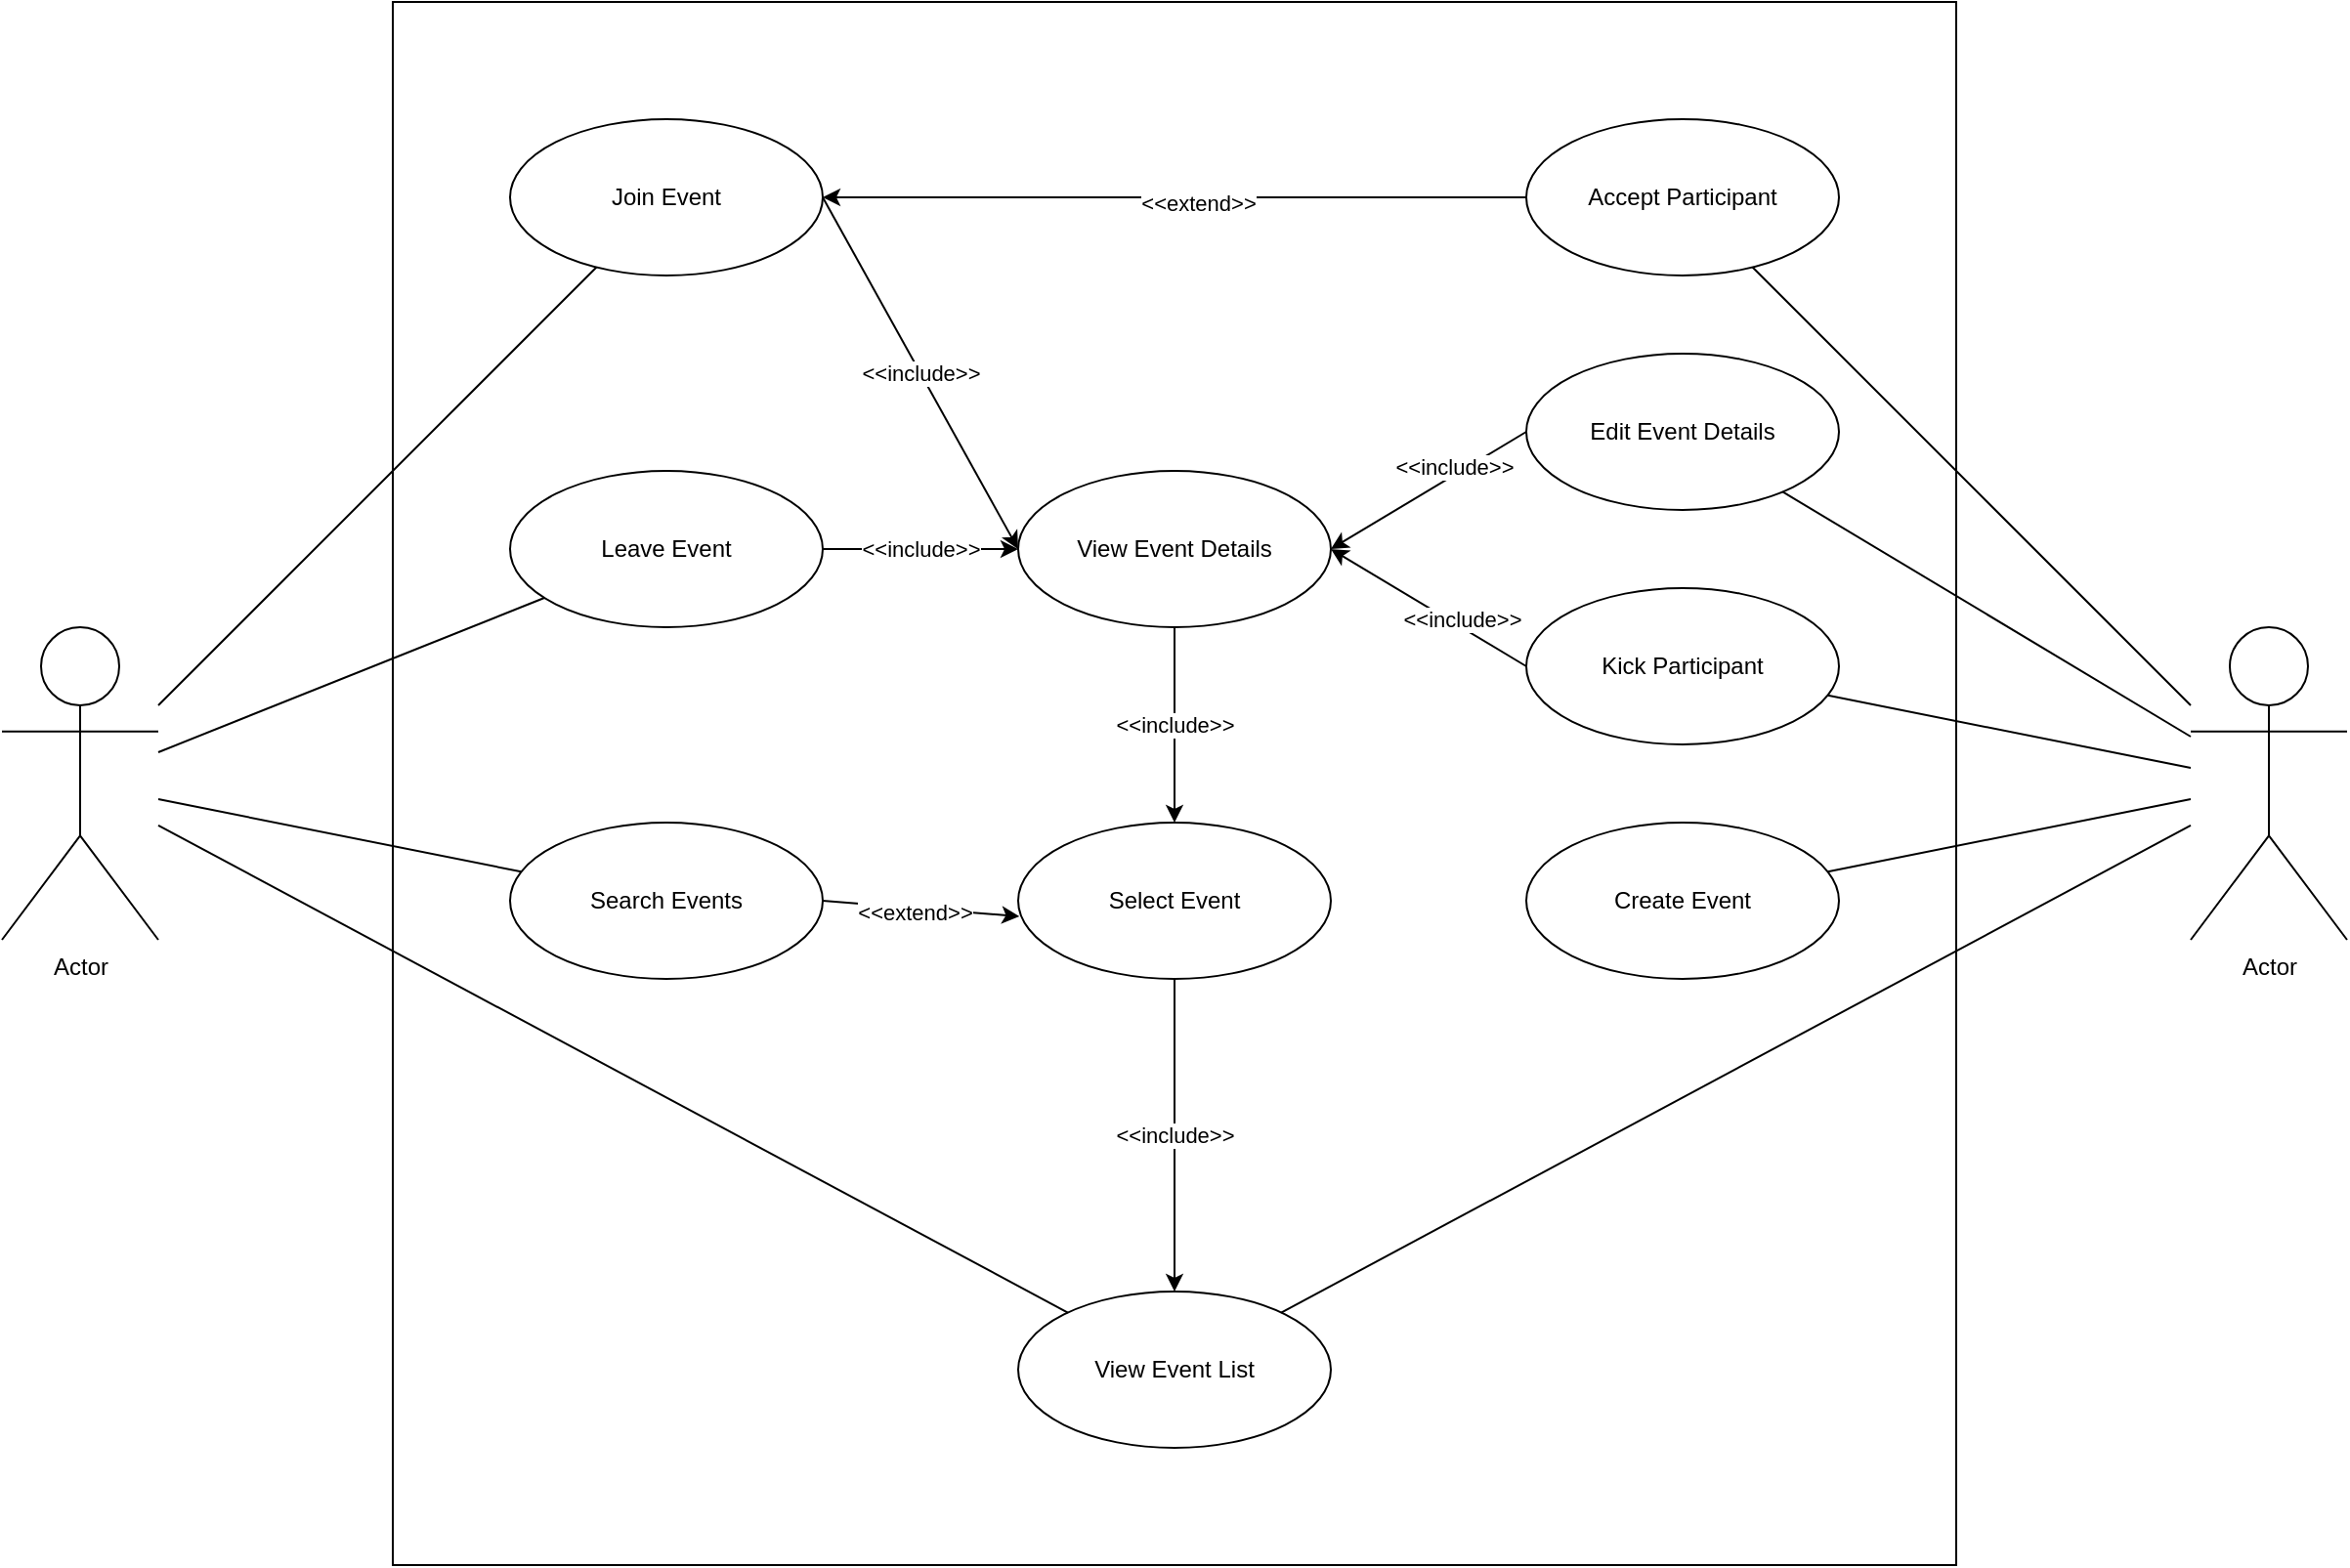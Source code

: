 <mxfile version="23.1.5" type="github">
  <diagram name="Page-1" id="X0Gp_EbehSSbwlbDEH0-">
    <mxGraphModel dx="2653" dy="962" grid="1" gridSize="10" guides="1" tooltips="1" connect="1" arrows="1" fold="1" page="1" pageScale="1" pageWidth="850" pageHeight="1100" math="0" shadow="0">
      <root>
        <mxCell id="0" />
        <mxCell id="1" parent="0" />
        <mxCell id="DkanD4Q4uxkd17T_so8d-28" value="" style="whiteSpace=wrap;html=1;aspect=fixed;" vertex="1" parent="1">
          <mxGeometry x="-520" y="80" width="800" height="800" as="geometry" />
        </mxCell>
        <mxCell id="DkanD4Q4uxkd17T_so8d-3" value="Kick Participant" style="ellipse;whiteSpace=wrap;html=1;" vertex="1" parent="1">
          <mxGeometry x="60" y="380" width="160" height="80" as="geometry" />
        </mxCell>
        <mxCell id="DkanD4Q4uxkd17T_so8d-4" value="Accept Participant" style="ellipse;whiteSpace=wrap;html=1;" vertex="1" parent="1">
          <mxGeometry x="60" y="140" width="160" height="80" as="geometry" />
        </mxCell>
        <mxCell id="DkanD4Q4uxkd17T_so8d-5" value="Leave Event" style="ellipse;whiteSpace=wrap;html=1;" vertex="1" parent="1">
          <mxGeometry x="-460" y="320" width="160" height="80" as="geometry" />
        </mxCell>
        <mxCell id="DkanD4Q4uxkd17T_so8d-6" value="Join Event" style="ellipse;whiteSpace=wrap;html=1;" vertex="1" parent="1">
          <mxGeometry x="-460" y="140" width="160" height="80" as="geometry" />
        </mxCell>
        <mxCell id="DkanD4Q4uxkd17T_so8d-7" value="Select Event" style="ellipse;whiteSpace=wrap;html=1;" vertex="1" parent="1">
          <mxGeometry x="-200" y="500" width="160" height="80" as="geometry" />
        </mxCell>
        <mxCell id="DkanD4Q4uxkd17T_so8d-8" value="View Event Details" style="ellipse;whiteSpace=wrap;html=1;" vertex="1" parent="1">
          <mxGeometry x="-200" y="320" width="160" height="80" as="geometry" />
        </mxCell>
        <mxCell id="DkanD4Q4uxkd17T_so8d-11" value="&amp;lt;&amp;lt;include&amp;gt;&amp;gt;" style="endArrow=classic;html=1;rounded=0;exitX=1;exitY=0.5;exitDx=0;exitDy=0;entryX=0;entryY=0.5;entryDx=0;entryDy=0;" edge="1" parent="1" source="DkanD4Q4uxkd17T_so8d-5" target="DkanD4Q4uxkd17T_so8d-8">
          <mxGeometry width="50" height="50" relative="1" as="geometry">
            <mxPoint x="-60" y="390" as="sourcePoint" />
            <mxPoint x="-40" y="350" as="targetPoint" />
          </mxGeometry>
        </mxCell>
        <mxCell id="DkanD4Q4uxkd17T_so8d-12" value="&amp;lt;&amp;lt;include&amp;gt;&amp;gt;" style="endArrow=classic;html=1;rounded=0;exitX=1;exitY=0.5;exitDx=0;exitDy=0;entryX=0;entryY=0.5;entryDx=0;entryDy=0;" edge="1" parent="1" source="DkanD4Q4uxkd17T_so8d-6" target="DkanD4Q4uxkd17T_so8d-8">
          <mxGeometry width="50" height="50" relative="1" as="geometry">
            <mxPoint x="-90" y="461" as="sourcePoint" />
            <mxPoint x="-10" y="531" as="targetPoint" />
          </mxGeometry>
        </mxCell>
        <mxCell id="DkanD4Q4uxkd17T_so8d-13" value="&amp;lt;&amp;lt;include&amp;gt;&amp;gt;" style="endArrow=classic;html=1;rounded=0;exitX=0.5;exitY=1;exitDx=0;exitDy=0;entryX=0.5;entryY=0;entryDx=0;entryDy=0;" edge="1" parent="1" source="DkanD4Q4uxkd17T_so8d-8" target="DkanD4Q4uxkd17T_so8d-7">
          <mxGeometry width="50" height="50" relative="1" as="geometry">
            <mxPoint x="-5" y="400" as="sourcePoint" />
            <mxPoint x="110" y="470" as="targetPoint" />
          </mxGeometry>
        </mxCell>
        <mxCell id="DkanD4Q4uxkd17T_so8d-14" value="&amp;lt;&amp;lt;extend&amp;gt;&amp;gt;" style="endArrow=classic;html=1;rounded=0;entryX=1;entryY=0.5;entryDx=0;entryDy=0;exitX=0;exitY=0.5;exitDx=0;exitDy=0;" edge="1" parent="1" source="DkanD4Q4uxkd17T_so8d-4" target="DkanD4Q4uxkd17T_so8d-6">
          <mxGeometry x="-0.063" y="3" width="50" height="50" relative="1" as="geometry">
            <mxPoint x="70" y="385" as="sourcePoint" />
            <mxPoint x="-310" y="510" as="targetPoint" />
            <mxPoint as="offset" />
          </mxGeometry>
        </mxCell>
        <mxCell id="DkanD4Q4uxkd17T_so8d-15" value="Edit Event Details" style="ellipse;whiteSpace=wrap;html=1;" vertex="1" parent="1">
          <mxGeometry x="60" y="260" width="160" height="80" as="geometry" />
        </mxCell>
        <mxCell id="DkanD4Q4uxkd17T_so8d-16" value="" style="endArrow=classic;html=1;rounded=0;exitX=0;exitY=0.5;exitDx=0;exitDy=0;entryX=1;entryY=0.5;entryDx=0;entryDy=0;" edge="1" parent="1" source="DkanD4Q4uxkd17T_so8d-15" target="DkanD4Q4uxkd17T_so8d-8">
          <mxGeometry width="50" height="50" relative="1" as="geometry">
            <mxPoint y="520" as="sourcePoint" />
            <mxPoint x="50" y="470" as="targetPoint" />
          </mxGeometry>
        </mxCell>
        <mxCell id="DkanD4Q4uxkd17T_so8d-17" value="&amp;lt;&amp;lt;include&amp;gt;&amp;gt;" style="edgeLabel;html=1;align=center;verticalAlign=middle;resizable=0;points=[];" vertex="1" connectable="0" parent="DkanD4Q4uxkd17T_so8d-16">
          <mxGeometry x="-0.296" y="-4" relative="1" as="geometry">
            <mxPoint as="offset" />
          </mxGeometry>
        </mxCell>
        <mxCell id="DkanD4Q4uxkd17T_so8d-18" value="" style="endArrow=classic;html=1;rounded=0;exitX=0;exitY=0.5;exitDx=0;exitDy=0;entryX=1;entryY=0.5;entryDx=0;entryDy=0;" edge="1" parent="1" source="DkanD4Q4uxkd17T_so8d-3" target="DkanD4Q4uxkd17T_so8d-8">
          <mxGeometry width="50" height="50" relative="1" as="geometry">
            <mxPoint x="50" y="450" as="sourcePoint" />
            <mxPoint x="-30" y="530" as="targetPoint" />
          </mxGeometry>
        </mxCell>
        <mxCell id="DkanD4Q4uxkd17T_so8d-19" value="&amp;lt;&amp;lt;include&amp;gt;&amp;gt;" style="edgeLabel;html=1;align=center;verticalAlign=middle;resizable=0;points=[];" vertex="1" connectable="0" parent="DkanD4Q4uxkd17T_so8d-18">
          <mxGeometry x="-0.296" y="-4" relative="1" as="geometry">
            <mxPoint as="offset" />
          </mxGeometry>
        </mxCell>
        <mxCell id="DkanD4Q4uxkd17T_so8d-20" value="Create Event" style="ellipse;whiteSpace=wrap;html=1;" vertex="1" parent="1">
          <mxGeometry x="60" y="500" width="160" height="80" as="geometry" />
        </mxCell>
        <mxCell id="DkanD4Q4uxkd17T_so8d-21" value="Search Events" style="ellipse;whiteSpace=wrap;html=1;" vertex="1" parent="1">
          <mxGeometry x="-460" y="500" width="160" height="80" as="geometry" />
        </mxCell>
        <mxCell id="DkanD4Q4uxkd17T_so8d-22" value="" style="endArrow=classic;html=1;rounded=0;entryX=0.004;entryY=0.6;entryDx=0;entryDy=0;entryPerimeter=0;exitX=1;exitY=0.5;exitDx=0;exitDy=0;" edge="1" parent="1" source="DkanD4Q4uxkd17T_so8d-21" target="DkanD4Q4uxkd17T_so8d-7">
          <mxGeometry width="50" height="50" relative="1" as="geometry">
            <mxPoint x="-280" y="710" as="sourcePoint" />
            <mxPoint x="300" y="600" as="targetPoint" />
          </mxGeometry>
        </mxCell>
        <mxCell id="DkanD4Q4uxkd17T_so8d-23" value="&amp;lt;&amp;lt;extend&amp;gt;&amp;gt;" style="edgeLabel;html=1;align=center;verticalAlign=middle;resizable=0;points=[];" vertex="1" connectable="0" parent="DkanD4Q4uxkd17T_so8d-22">
          <mxGeometry x="-0.072" y="-2" relative="1" as="geometry">
            <mxPoint as="offset" />
          </mxGeometry>
        </mxCell>
        <mxCell id="DkanD4Q4uxkd17T_so8d-25" value="View Event List" style="ellipse;whiteSpace=wrap;html=1;" vertex="1" parent="1">
          <mxGeometry x="-200" y="740" width="160" height="80" as="geometry" />
        </mxCell>
        <mxCell id="DkanD4Q4uxkd17T_so8d-26" value="&amp;lt;&amp;lt;include&amp;gt;&amp;gt;" style="endArrow=classic;html=1;rounded=0;exitX=0.5;exitY=1;exitDx=0;exitDy=0;entryX=0.5;entryY=0;entryDx=0;entryDy=0;" edge="1" parent="1" source="DkanD4Q4uxkd17T_so8d-7" target="DkanD4Q4uxkd17T_so8d-25">
          <mxGeometry width="50" height="50" relative="1" as="geometry">
            <mxPoint x="-110" y="510" as="sourcePoint" />
            <mxPoint x="-110" y="590" as="targetPoint" />
          </mxGeometry>
        </mxCell>
        <mxCell id="DkanD4Q4uxkd17T_so8d-30" value="Actor" style="shape=umlActor;verticalLabelPosition=bottom;verticalAlign=top;html=1;outlineConnect=0;" vertex="1" parent="1">
          <mxGeometry x="400" y="400" width="80" height="160" as="geometry" />
        </mxCell>
        <mxCell id="DkanD4Q4uxkd17T_so8d-32" value="Actor" style="shape=umlActor;verticalLabelPosition=bottom;verticalAlign=top;html=1;outlineConnect=0;" vertex="1" parent="1">
          <mxGeometry x="-720" y="400" width="80" height="160" as="geometry" />
        </mxCell>
        <mxCell id="DkanD4Q4uxkd17T_so8d-36" value="" style="endArrow=none;html=1;rounded=0;" edge="1" parent="1" source="DkanD4Q4uxkd17T_so8d-30" target="DkanD4Q4uxkd17T_so8d-4">
          <mxGeometry relative="1" as="geometry">
            <mxPoint x="500" y="670" as="sourcePoint" />
            <mxPoint x="660" y="670" as="targetPoint" />
          </mxGeometry>
        </mxCell>
        <mxCell id="DkanD4Q4uxkd17T_so8d-37" value="" style="endArrow=none;html=1;rounded=0;" edge="1" parent="1" source="DkanD4Q4uxkd17T_so8d-15" target="DkanD4Q4uxkd17T_so8d-30">
          <mxGeometry relative="1" as="geometry">
            <mxPoint x="350" y="670" as="sourcePoint" />
            <mxPoint x="510" y="670" as="targetPoint" />
          </mxGeometry>
        </mxCell>
        <mxCell id="DkanD4Q4uxkd17T_so8d-38" value="" style="endArrow=none;html=1;rounded=0;" edge="1" parent="1" source="DkanD4Q4uxkd17T_so8d-3" target="DkanD4Q4uxkd17T_so8d-30">
          <mxGeometry relative="1" as="geometry">
            <mxPoint x="380" y="650" as="sourcePoint" />
            <mxPoint x="540" y="650" as="targetPoint" />
          </mxGeometry>
        </mxCell>
        <mxCell id="DkanD4Q4uxkd17T_so8d-39" value="" style="endArrow=none;html=1;rounded=0;" edge="1" parent="1" source="DkanD4Q4uxkd17T_so8d-20" target="DkanD4Q4uxkd17T_so8d-30">
          <mxGeometry relative="1" as="geometry">
            <mxPoint x="260" y="730" as="sourcePoint" />
            <mxPoint x="420" y="730" as="targetPoint" />
          </mxGeometry>
        </mxCell>
        <mxCell id="DkanD4Q4uxkd17T_so8d-40" value="" style="endArrow=none;html=1;rounded=0;" edge="1" parent="1" source="DkanD4Q4uxkd17T_so8d-25" target="DkanD4Q4uxkd17T_so8d-30">
          <mxGeometry relative="1" as="geometry">
            <mxPoint x="440" y="740" as="sourcePoint" />
            <mxPoint x="600" y="740" as="targetPoint" />
          </mxGeometry>
        </mxCell>
        <mxCell id="DkanD4Q4uxkd17T_so8d-41" value="" style="endArrow=none;html=1;rounded=0;" edge="1" parent="1" source="DkanD4Q4uxkd17T_so8d-32" target="DkanD4Q4uxkd17T_so8d-6">
          <mxGeometry relative="1" as="geometry">
            <mxPoint x="-690" y="320" as="sourcePoint" />
            <mxPoint x="-530" y="320" as="targetPoint" />
          </mxGeometry>
        </mxCell>
        <mxCell id="DkanD4Q4uxkd17T_so8d-42" value="" style="endArrow=none;html=1;rounded=0;" edge="1" parent="1" source="DkanD4Q4uxkd17T_so8d-32" target="DkanD4Q4uxkd17T_so8d-5">
          <mxGeometry relative="1" as="geometry">
            <mxPoint x="-780" y="300" as="sourcePoint" />
            <mxPoint x="-620" y="300" as="targetPoint" />
          </mxGeometry>
        </mxCell>
        <mxCell id="DkanD4Q4uxkd17T_so8d-43" value="" style="endArrow=none;html=1;rounded=0;" edge="1" parent="1" source="DkanD4Q4uxkd17T_so8d-32" target="DkanD4Q4uxkd17T_so8d-21">
          <mxGeometry relative="1" as="geometry">
            <mxPoint x="-720" y="300" as="sourcePoint" />
            <mxPoint x="-560" y="300" as="targetPoint" />
          </mxGeometry>
        </mxCell>
        <mxCell id="DkanD4Q4uxkd17T_so8d-44" value="" style="endArrow=none;html=1;rounded=0;" edge="1" parent="1" source="DkanD4Q4uxkd17T_so8d-32" target="DkanD4Q4uxkd17T_so8d-25">
          <mxGeometry relative="1" as="geometry">
            <mxPoint x="-860" y="620" as="sourcePoint" />
            <mxPoint x="-700" y="620" as="targetPoint" />
          </mxGeometry>
        </mxCell>
      </root>
    </mxGraphModel>
  </diagram>
</mxfile>

